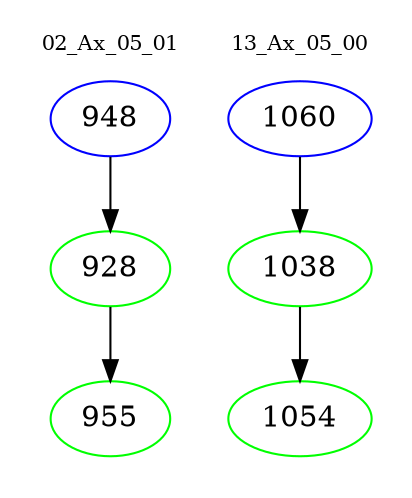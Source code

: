 digraph{
subgraph cluster_0 {
color = white
label = "02_Ax_05_01";
fontsize=10;
T0_948 [label="948", color="blue"]
T0_948 -> T0_928 [color="black"]
T0_928 [label="928", color="green"]
T0_928 -> T0_955 [color="black"]
T0_955 [label="955", color="green"]
}
subgraph cluster_1 {
color = white
label = "13_Ax_05_00";
fontsize=10;
T1_1060 [label="1060", color="blue"]
T1_1060 -> T1_1038 [color="black"]
T1_1038 [label="1038", color="green"]
T1_1038 -> T1_1054 [color="black"]
T1_1054 [label="1054", color="green"]
}
}
